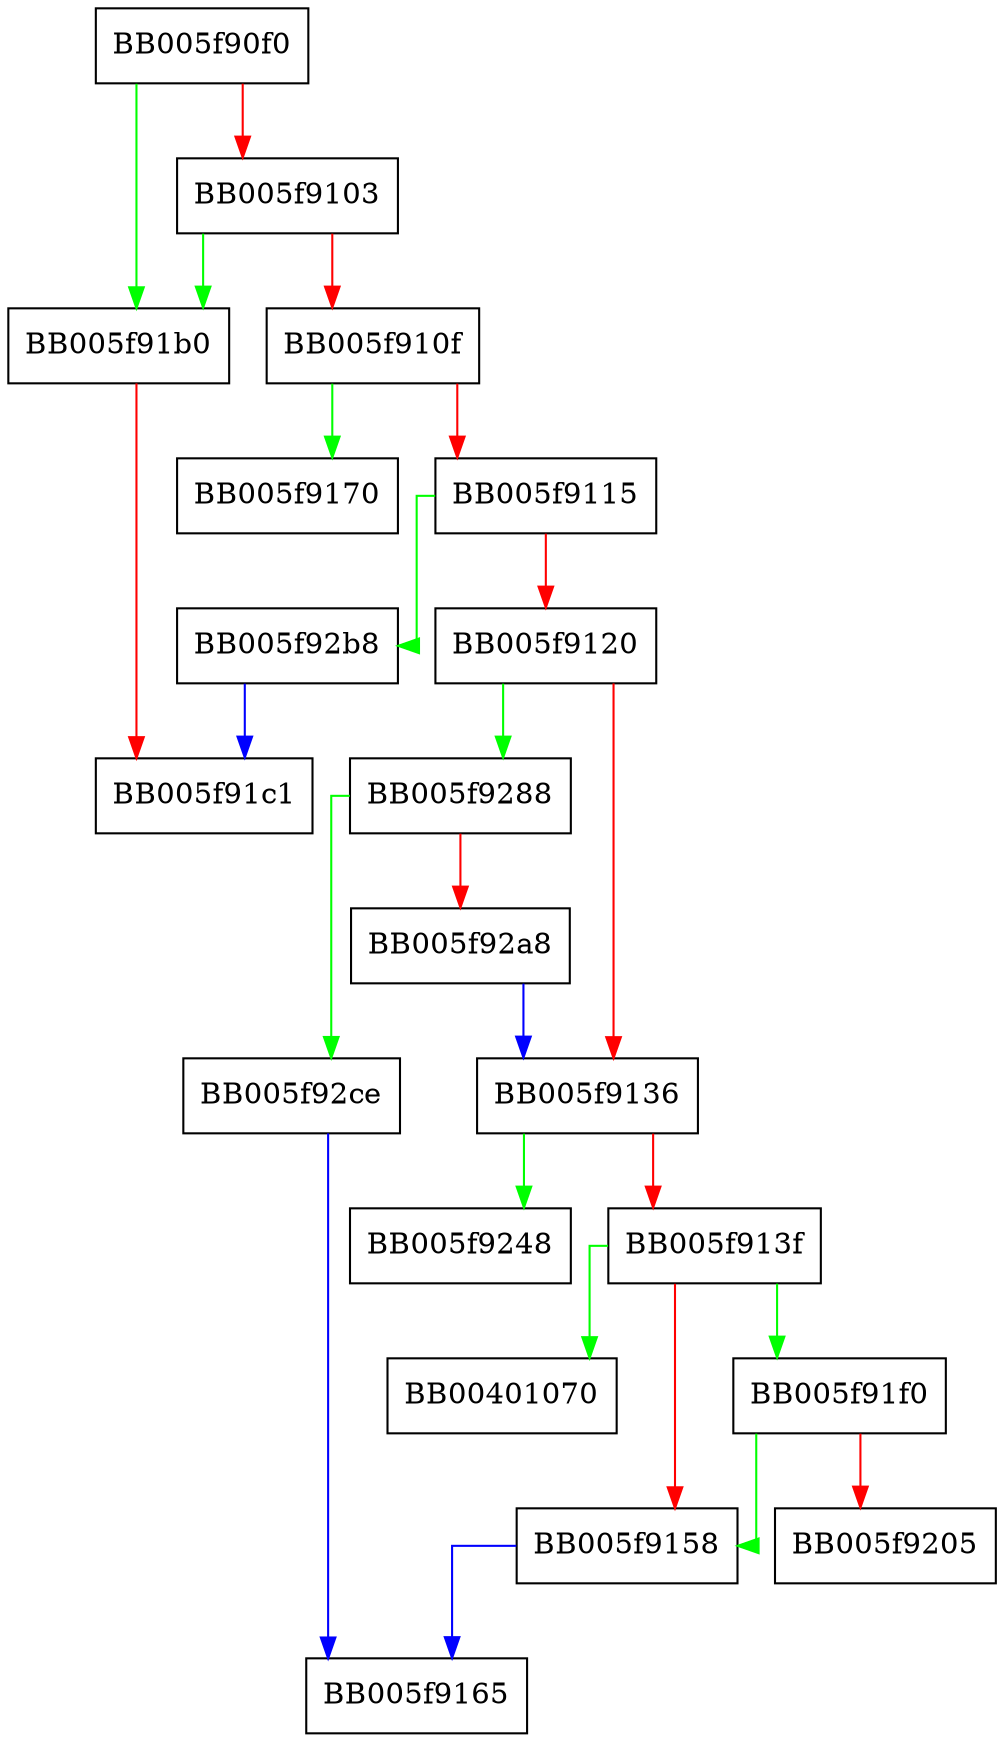 digraph OSSL_PARAM_get_utf8_string {
  node [shape="box"];
  graph [splines=ortho];
  BB005f90f0 -> BB005f91b0 [color="green"];
  BB005f90f0 -> BB005f9103 [color="red"];
  BB005f9103 -> BB005f91b0 [color="green"];
  BB005f9103 -> BB005f910f [color="red"];
  BB005f910f -> BB005f9170 [color="green"];
  BB005f910f -> BB005f9115 [color="red"];
  BB005f9115 -> BB005f92b8 [color="green"];
  BB005f9115 -> BB005f9120 [color="red"];
  BB005f9120 -> BB005f9288 [color="green"];
  BB005f9120 -> BB005f9136 [color="red"];
  BB005f9136 -> BB005f9248 [color="green"];
  BB005f9136 -> BB005f913f [color="red"];
  BB005f913f -> BB00401070 [color="green"];
  BB005f913f -> BB005f91f0 [color="green"];
  BB005f913f -> BB005f9158 [color="red"];
  BB005f9158 -> BB005f9165 [color="blue"];
  BB005f91b0 -> BB005f91c1 [color="red"];
  BB005f91f0 -> BB005f9158 [color="green"];
  BB005f91f0 -> BB005f9205 [color="red"];
  BB005f9288 -> BB005f92ce [color="green"];
  BB005f9288 -> BB005f92a8 [color="red"];
  BB005f92a8 -> BB005f9136 [color="blue"];
  BB005f92b8 -> BB005f91c1 [color="blue"];
  BB005f92ce -> BB005f9165 [color="blue"];
}